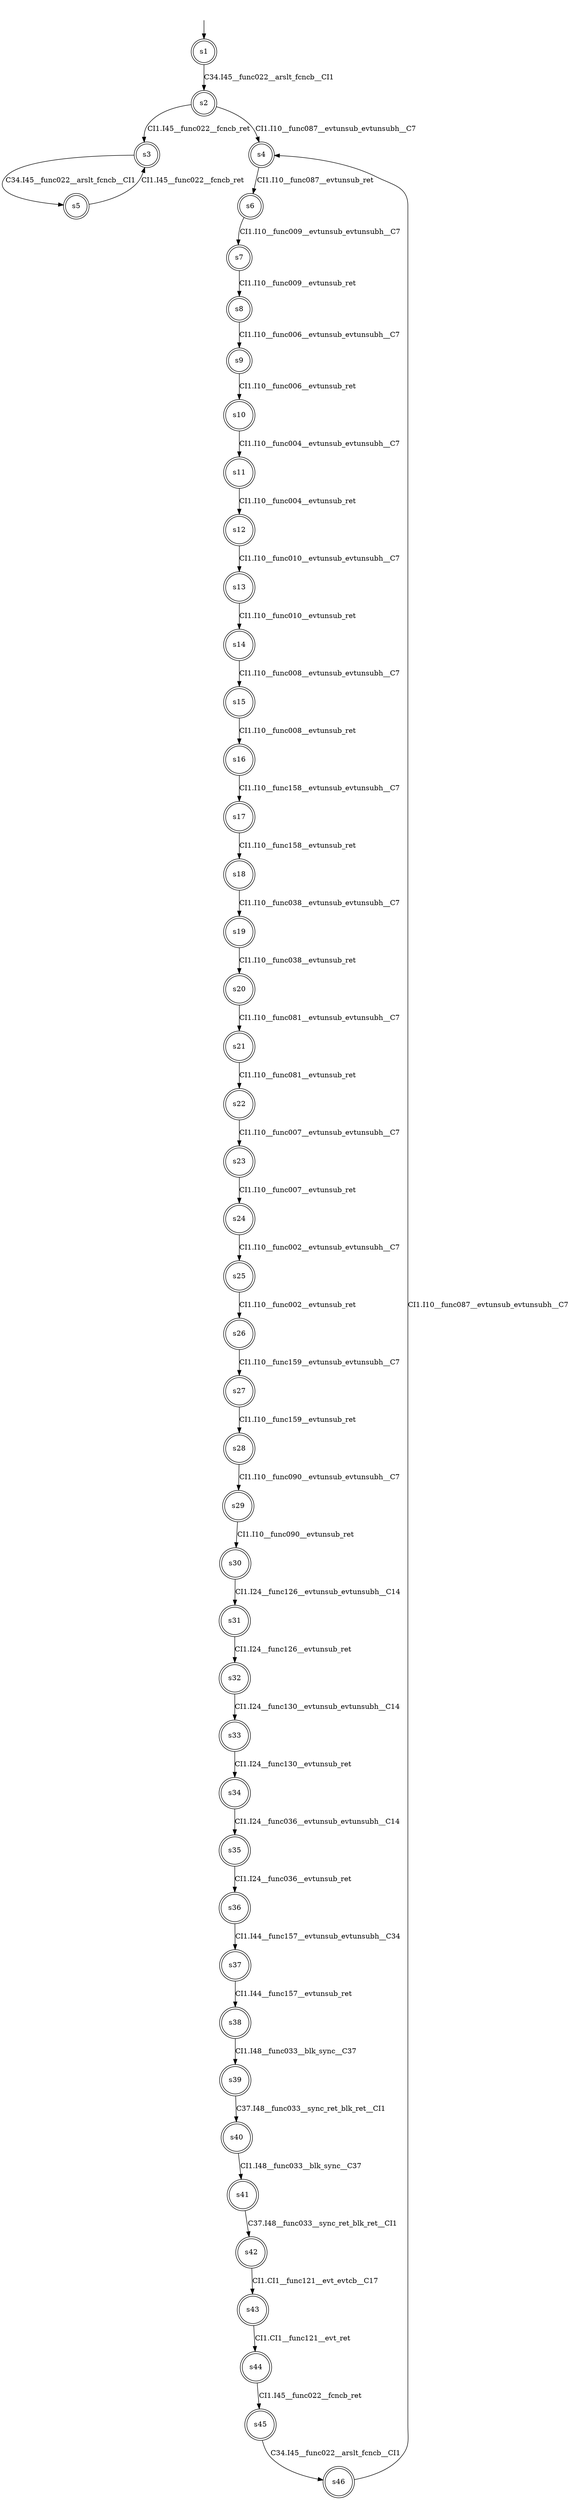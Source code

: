 digraph automaton {
	1 [label=<s1> shape="doublecircle"];
	2 [label=<s2> shape="doublecircle"];
	3 [label=<s3> shape="doublecircle"];
	4 [label=<s4> shape="doublecircle"];
	5 [label=<s5> shape="doublecircle"];
	6 [label=<s6> shape="doublecircle"];
	7 [label=<s7> shape="doublecircle"];
	8 [label=<s8> shape="doublecircle"];
	9 [label=<s9> shape="doublecircle"];
	10 [label=<s10> shape="doublecircle"];
	11 [label=<s11> shape="doublecircle"];
	12 [label=<s12> shape="doublecircle"];
	13 [label=<s13> shape="doublecircle"];
	14 [label=<s14> shape="doublecircle"];
	15 [label=<s15> shape="doublecircle"];
	16 [label=<s16> shape="doublecircle"];
	17 [label=<s17> shape="doublecircle"];
	18 [label=<s18> shape="doublecircle"];
	19 [label=<s19> shape="doublecircle"];
	20 [label=<s20> shape="doublecircle"];
	21 [label=<s21> shape="doublecircle"];
	22 [label=<s22> shape="doublecircle"];
	23 [label=<s23> shape="doublecircle"];
	24 [label=<s24> shape="doublecircle"];
	25 [label=<s25> shape="doublecircle"];
	26 [label=<s26> shape="doublecircle"];
	27 [label=<s27> shape="doublecircle"];
	28 [label=<s28> shape="doublecircle"];
	29 [label=<s29> shape="doublecircle"];
	30 [label=<s30> shape="doublecircle"];
	31 [label=<s31> shape="doublecircle"];
	32 [label=<s32> shape="doublecircle"];
	33 [label=<s33> shape="doublecircle"];
	34 [label=<s34> shape="doublecircle"];
	35 [label=<s35> shape="doublecircle"];
	36 [label=<s36> shape="doublecircle"];
	37 [label=<s37> shape="doublecircle"];
	38 [label=<s38> shape="doublecircle"];
	39 [label=<s39> shape="doublecircle"];
	40 [label=<s40> shape="doublecircle"];
	41 [label=<s41> shape="doublecircle"];
	42 [label=<s42> shape="doublecircle"];
	43 [label=<s43> shape="doublecircle"];
	44 [label=<s44> shape="doublecircle"];
	45 [label=<s45> shape="doublecircle"];
	46 [label=<s46> shape="doublecircle"];
	__init1 [label=<> shape="none"];
	__init1 -> 1;
	1 -> 2 [label=<C34.I45__func022__arslt_fcncb__CI1> id="1-0-2"];
	2 -> 3 [label=<CI1.I45__func022__fcncb_ret> id="2-0-3"];
	2 -> 4 [label=<CI1.I10__func087__evtunsub_evtunsubh__C7> id="2-1-4"];
	3 -> 5 [label=<C34.I45__func022__arslt_fcncb__CI1> id="3-0-5"];
	4 -> 6 [label=<CI1.I10__func087__evtunsub_ret> id="4-0-6"];
	5 -> 3 [label=<CI1.I45__func022__fcncb_ret> id="5-0-3"];
	6 -> 7 [label=<CI1.I10__func009__evtunsub_evtunsubh__C7> id="6-0-7"];
	7 -> 8 [label=<CI1.I10__func009__evtunsub_ret> id="7-0-8"];
	8 -> 9 [label=<CI1.I10__func006__evtunsub_evtunsubh__C7> id="8-0-9"];
	9 -> 10 [label=<CI1.I10__func006__evtunsub_ret> id="9-0-10"];
	10 -> 11 [label=<CI1.I10__func004__evtunsub_evtunsubh__C7> id="10-0-11"];
	11 -> 12 [label=<CI1.I10__func004__evtunsub_ret> id="11-0-12"];
	12 -> 13 [label=<CI1.I10__func010__evtunsub_evtunsubh__C7> id="12-0-13"];
	13 -> 14 [label=<CI1.I10__func010__evtunsub_ret> id="13-0-14"];
	14 -> 15 [label=<CI1.I10__func008__evtunsub_evtunsubh__C7> id="14-0-15"];
	15 -> 16 [label=<CI1.I10__func008__evtunsub_ret> id="15-0-16"];
	16 -> 17 [label=<CI1.I10__func158__evtunsub_evtunsubh__C7> id="16-0-17"];
	17 -> 18 [label=<CI1.I10__func158__evtunsub_ret> id="17-0-18"];
	18 -> 19 [label=<CI1.I10__func038__evtunsub_evtunsubh__C7> id="18-0-19"];
	19 -> 20 [label=<CI1.I10__func038__evtunsub_ret> id="19-0-20"];
	20 -> 21 [label=<CI1.I10__func081__evtunsub_evtunsubh__C7> id="20-0-21"];
	21 -> 22 [label=<CI1.I10__func081__evtunsub_ret> id="21-0-22"];
	22 -> 23 [label=<CI1.I10__func007__evtunsub_evtunsubh__C7> id="22-0-23"];
	23 -> 24 [label=<CI1.I10__func007__evtunsub_ret> id="23-0-24"];
	24 -> 25 [label=<CI1.I10__func002__evtunsub_evtunsubh__C7> id="24-0-25"];
	25 -> 26 [label=<CI1.I10__func002__evtunsub_ret> id="25-0-26"];
	26 -> 27 [label=<CI1.I10__func159__evtunsub_evtunsubh__C7> id="26-0-27"];
	27 -> 28 [label=<CI1.I10__func159__evtunsub_ret> id="27-0-28"];
	28 -> 29 [label=<CI1.I10__func090__evtunsub_evtunsubh__C7> id="28-0-29"];
	29 -> 30 [label=<CI1.I10__func090__evtunsub_ret> id="29-0-30"];
	30 -> 31 [label=<CI1.I24__func126__evtunsub_evtunsubh__C14> id="30-0-31"];
	31 -> 32 [label=<CI1.I24__func126__evtunsub_ret> id="31-0-32"];
	32 -> 33 [label=<CI1.I24__func130__evtunsub_evtunsubh__C14> id="32-0-33"];
	33 -> 34 [label=<CI1.I24__func130__evtunsub_ret> id="33-0-34"];
	34 -> 35 [label=<CI1.I24__func036__evtunsub_evtunsubh__C14> id="34-0-35"];
	35 -> 36 [label=<CI1.I24__func036__evtunsub_ret> id="35-0-36"];
	36 -> 37 [label=<CI1.I44__func157__evtunsub_evtunsubh__C34> id="36-0-37"];
	37 -> 38 [label=<CI1.I44__func157__evtunsub_ret> id="37-0-38"];
	38 -> 39 [label=<CI1.I48__func033__blk_sync__C37> id="38-0-39"];
	39 -> 40 [label=<C37.I48__func033__sync_ret_blk_ret__CI1> id="39-0-40"];
	40 -> 41 [label=<CI1.I48__func033__blk_sync__C37> id="40-0-41"];
	41 -> 42 [label=<C37.I48__func033__sync_ret_blk_ret__CI1> id="41-0-42"];
	42 -> 43 [label=<CI1.CI1__func121__evt_evtcb__C17> id="42-0-43"];
	43 -> 44 [label=<CI1.CI1__func121__evt_ret> id="43-0-44"];
	44 -> 45 [label=<CI1.I45__func022__fcncb_ret> id="44-0-45"];
	45 -> 46 [label=<C34.I45__func022__arslt_fcncb__CI1> id="45-0-46"];
	46 -> 4 [label=<CI1.I10__func087__evtunsub_evtunsubh__C7> id="46-0-4"];
}
